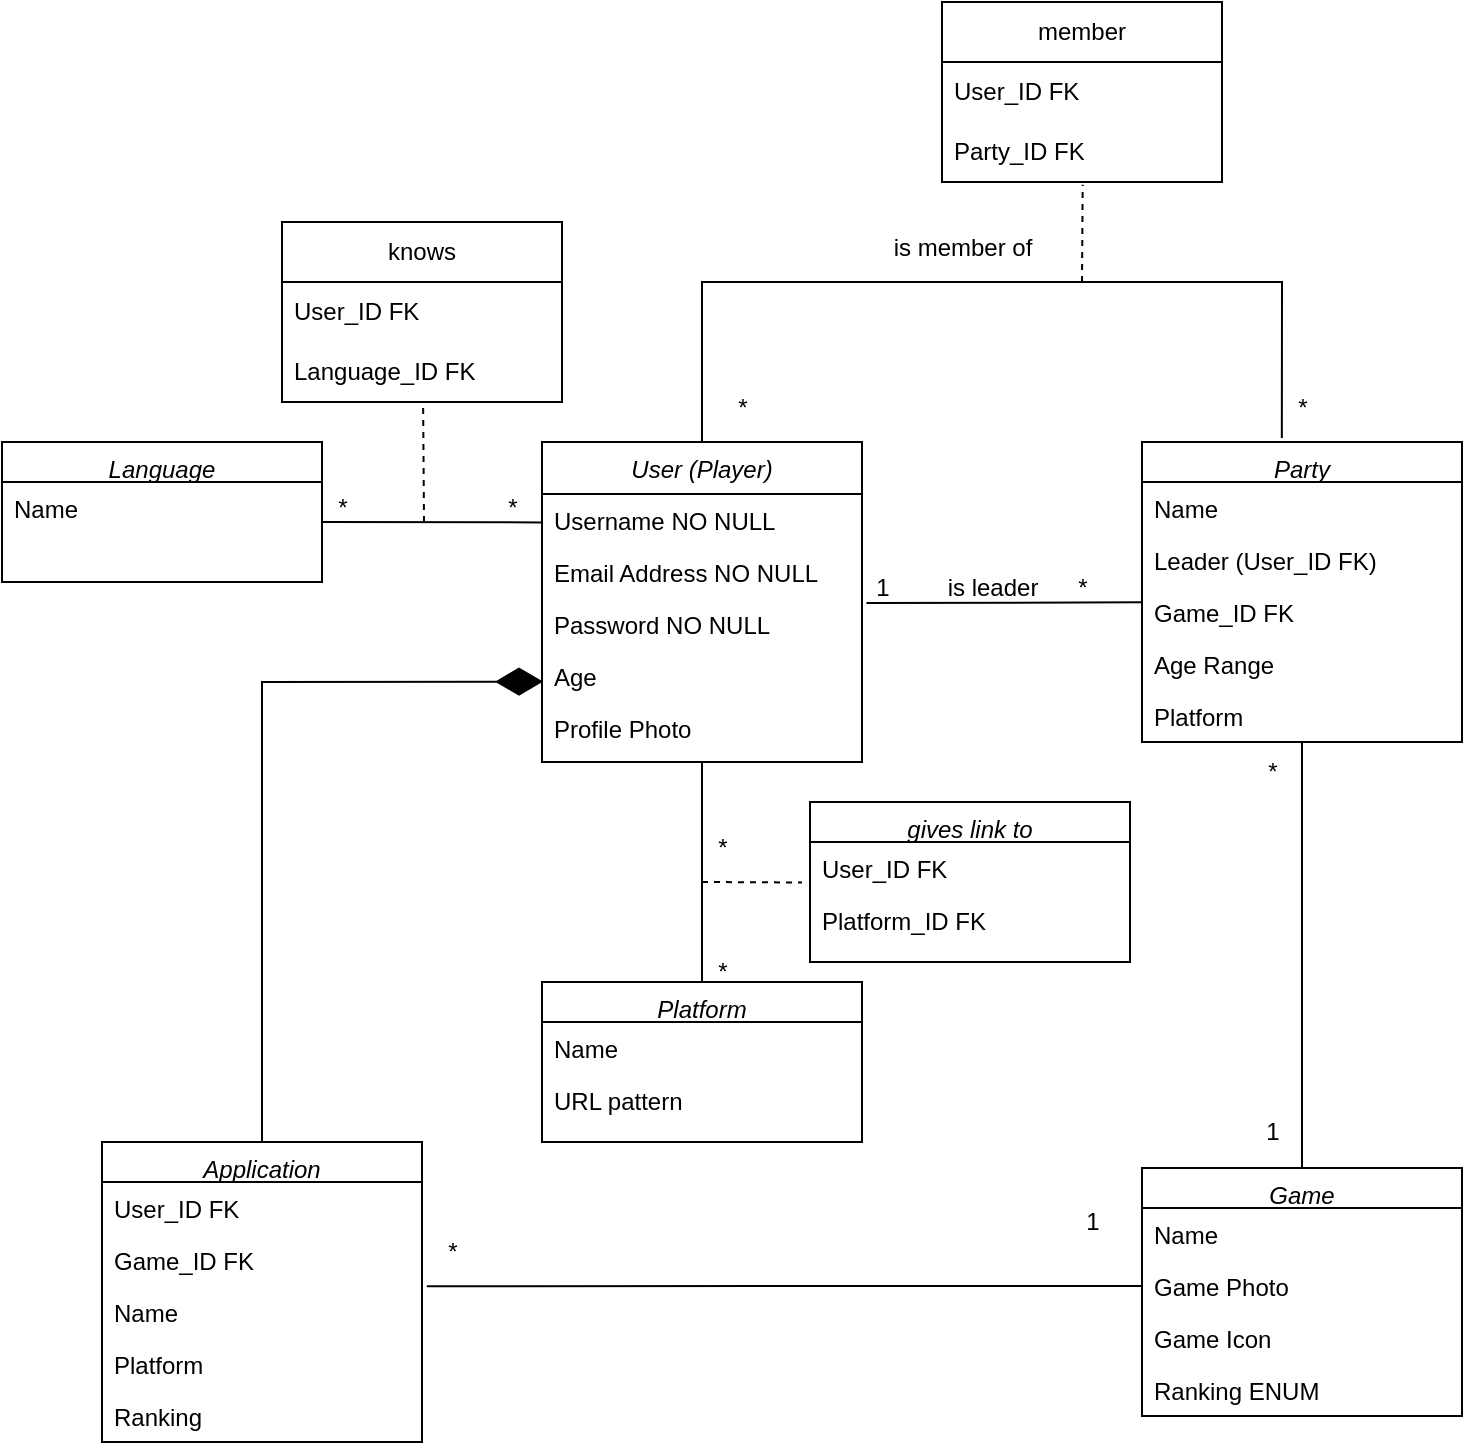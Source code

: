 <mxfile version="24.7.1" type="device">
  <diagram id="C5RBs43oDa-KdzZeNtuy" name="Page-1">
    <mxGraphModel dx="1615" dy="2097" grid="1" gridSize="10" guides="1" tooltips="1" connect="1" arrows="1" fold="1" page="1" pageScale="1" pageWidth="827" pageHeight="1169" math="0" shadow="0">
      <root>
        <mxCell id="WIyWlLk6GJQsqaUBKTNV-0" />
        <mxCell id="WIyWlLk6GJQsqaUBKTNV-1" parent="WIyWlLk6GJQsqaUBKTNV-0" />
        <mxCell id="zkfFHV4jXpPFQw0GAbJ--0" value="User (Player)" style="swimlane;fontStyle=2;align=center;verticalAlign=top;childLayout=stackLayout;horizontal=1;startSize=26;horizontalStack=0;resizeParent=1;resizeLast=0;collapsible=1;marginBottom=0;rounded=0;shadow=0;strokeWidth=1;" parent="WIyWlLk6GJQsqaUBKTNV-1" vertex="1">
          <mxGeometry x="280" y="120" width="160" height="160" as="geometry">
            <mxRectangle x="230" y="140" width="160" height="26" as="alternateBounds" />
          </mxGeometry>
        </mxCell>
        <mxCell id="zkfFHV4jXpPFQw0GAbJ--1" value="Username NO NULL" style="text;align=left;verticalAlign=top;spacingLeft=4;spacingRight=4;overflow=hidden;rotatable=0;points=[[0,0.5],[1,0.5]];portConstraint=eastwest;" parent="zkfFHV4jXpPFQw0GAbJ--0" vertex="1">
          <mxGeometry y="26" width="160" height="26" as="geometry" />
        </mxCell>
        <mxCell id="zkfFHV4jXpPFQw0GAbJ--2" value="Email Address NO NULL" style="text;align=left;verticalAlign=top;spacingLeft=4;spacingRight=4;overflow=hidden;rotatable=0;points=[[0,0.5],[1,0.5]];portConstraint=eastwest;rounded=0;shadow=0;html=0;" parent="zkfFHV4jXpPFQw0GAbJ--0" vertex="1">
          <mxGeometry y="52" width="160" height="26" as="geometry" />
        </mxCell>
        <mxCell id="zkfFHV4jXpPFQw0GAbJ--3" value="Password NO NULL" style="text;align=left;verticalAlign=top;spacingLeft=4;spacingRight=4;overflow=hidden;rotatable=0;points=[[0,0.5],[1,0.5]];portConstraint=eastwest;rounded=0;shadow=0;html=0;" parent="zkfFHV4jXpPFQw0GAbJ--0" vertex="1">
          <mxGeometry y="78" width="160" height="26" as="geometry" />
        </mxCell>
        <mxCell id="M_ysaosaSIex-f8YSDbI-6" value="Age" style="text;align=left;verticalAlign=top;spacingLeft=4;spacingRight=4;overflow=hidden;rotatable=0;points=[[0,0.5],[1,0.5]];portConstraint=eastwest;rounded=0;shadow=0;html=0;" parent="zkfFHV4jXpPFQw0GAbJ--0" vertex="1">
          <mxGeometry y="104" width="160" height="26" as="geometry" />
        </mxCell>
        <mxCell id="M_ysaosaSIex-f8YSDbI-27" value="Profile Photo" style="text;align=left;verticalAlign=top;spacingLeft=4;spacingRight=4;overflow=hidden;rotatable=0;points=[[0,0.5],[1,0.5]];portConstraint=eastwest;rounded=0;shadow=0;html=0;" parent="zkfFHV4jXpPFQw0GAbJ--0" vertex="1">
          <mxGeometry y="130" width="160" height="26" as="geometry" />
        </mxCell>
        <mxCell id="M_ysaosaSIex-f8YSDbI-2" value="Application" style="swimlane;fontStyle=2;align=center;verticalAlign=top;childLayout=stackLayout;horizontal=1;startSize=20;horizontalStack=0;resizeParent=1;resizeLast=0;collapsible=1;marginBottom=0;rounded=0;shadow=0;strokeWidth=1;" parent="WIyWlLk6GJQsqaUBKTNV-1" vertex="1">
          <mxGeometry x="60" y="470" width="160" height="150" as="geometry">
            <mxRectangle x="230" y="140" width="160" height="26" as="alternateBounds" />
          </mxGeometry>
        </mxCell>
        <mxCell id="M_ysaosaSIex-f8YSDbI-3" value="User_ID FK" style="text;align=left;verticalAlign=top;spacingLeft=4;spacingRight=4;overflow=hidden;rotatable=0;points=[[0,0.5],[1,0.5]];portConstraint=eastwest;" parent="M_ysaosaSIex-f8YSDbI-2" vertex="1">
          <mxGeometry y="20" width="160" height="26" as="geometry" />
        </mxCell>
        <mxCell id="M_ysaosaSIex-f8YSDbI-4" value="Game_ID FK" style="text;align=left;verticalAlign=top;spacingLeft=4;spacingRight=4;overflow=hidden;rotatable=0;points=[[0,0.5],[1,0.5]];portConstraint=eastwest;rounded=0;shadow=0;html=0;" parent="M_ysaosaSIex-f8YSDbI-2" vertex="1">
          <mxGeometry y="46" width="160" height="26" as="geometry" />
        </mxCell>
        <mxCell id="M_ysaosaSIex-f8YSDbI-5" value="Name" style="text;align=left;verticalAlign=top;spacingLeft=4;spacingRight=4;overflow=hidden;rotatable=0;points=[[0,0.5],[1,0.5]];portConstraint=eastwest;rounded=0;shadow=0;html=0;" parent="M_ysaosaSIex-f8YSDbI-2" vertex="1">
          <mxGeometry y="72" width="160" height="26" as="geometry" />
        </mxCell>
        <mxCell id="M_ysaosaSIex-f8YSDbI-54" value="Platform" style="text;align=left;verticalAlign=top;spacingLeft=4;spacingRight=4;overflow=hidden;rotatable=0;points=[[0,0.5],[1,0.5]];portConstraint=eastwest;rounded=0;shadow=0;html=0;" parent="M_ysaosaSIex-f8YSDbI-2" vertex="1">
          <mxGeometry y="98" width="160" height="26" as="geometry" />
        </mxCell>
        <mxCell id="M_ysaosaSIex-f8YSDbI-55" value="Ranking" style="text;align=left;verticalAlign=top;spacingLeft=4;spacingRight=4;overflow=hidden;rotatable=0;points=[[0,0.5],[1,0.5]];portConstraint=eastwest;rounded=0;shadow=0;html=0;" parent="M_ysaosaSIex-f8YSDbI-2" vertex="1">
          <mxGeometry y="124" width="160" height="26" as="geometry" />
        </mxCell>
        <mxCell id="M_ysaosaSIex-f8YSDbI-8" value="Language" style="swimlane;fontStyle=2;align=center;verticalAlign=top;childLayout=stackLayout;horizontal=1;startSize=20;horizontalStack=0;resizeParent=1;resizeLast=0;collapsible=1;marginBottom=0;rounded=0;shadow=0;strokeWidth=1;" parent="WIyWlLk6GJQsqaUBKTNV-1" vertex="1">
          <mxGeometry x="10" y="120" width="160" height="70" as="geometry">
            <mxRectangle x="230" y="140" width="160" height="26" as="alternateBounds" />
          </mxGeometry>
        </mxCell>
        <mxCell id="M_ysaosaSIex-f8YSDbI-9" value="Name" style="text;align=left;verticalAlign=top;spacingLeft=4;spacingRight=4;overflow=hidden;rotatable=0;points=[[0,0.5],[1,0.5]];portConstraint=eastwest;" parent="M_ysaosaSIex-f8YSDbI-8" vertex="1">
          <mxGeometry y="20" width="160" height="26" as="geometry" />
        </mxCell>
        <mxCell id="M_ysaosaSIex-f8YSDbI-12" value="" style="endArrow=none;html=1;rounded=0;exitX=1.001;exitY=0.698;exitDx=0;exitDy=0;exitPerimeter=0;entryX=1.019;entryY=0.678;entryDx=0;entryDy=0;entryPerimeter=0;" parent="WIyWlLk6GJQsqaUBKTNV-1" edge="1">
          <mxGeometry width="50" height="50" relative="1" as="geometry">
            <mxPoint x="170.0" y="159.998" as="sourcePoint" />
            <mxPoint x="280.41" y="160.19" as="targetPoint" />
          </mxGeometry>
        </mxCell>
        <mxCell id="M_ysaosaSIex-f8YSDbI-14" value="*" style="text;html=1;align=center;verticalAlign=middle;resizable=0;points=[];autosize=1;strokeColor=none;fillColor=none;" parent="WIyWlLk6GJQsqaUBKTNV-1" vertex="1">
          <mxGeometry x="165" y="138" width="30" height="30" as="geometry" />
        </mxCell>
        <mxCell id="M_ysaosaSIex-f8YSDbI-15" value="*" style="text;html=1;align=center;verticalAlign=middle;resizable=0;points=[];autosize=1;strokeColor=none;fillColor=none;" parent="WIyWlLk6GJQsqaUBKTNV-1" vertex="1">
          <mxGeometry x="250" y="138" width="30" height="30" as="geometry" />
        </mxCell>
        <mxCell id="M_ysaosaSIex-f8YSDbI-16" value="" style="endArrow=none;dashed=1;html=1;rounded=0;entryX=0.504;entryY=1.005;entryDx=0;entryDy=0;entryPerimeter=0;" parent="WIyWlLk6GJQsqaUBKTNV-1" target="M_ysaosaSIex-f8YSDbI-20" edge="1">
          <mxGeometry width="50" height="50" relative="1" as="geometry">
            <mxPoint x="221" y="160" as="sourcePoint" />
            <mxPoint x="220" y="60" as="targetPoint" />
          </mxGeometry>
        </mxCell>
        <mxCell id="M_ysaosaSIex-f8YSDbI-18" value="knows" style="swimlane;fontStyle=0;childLayout=stackLayout;horizontal=1;startSize=30;horizontalStack=0;resizeParent=1;resizeParentMax=0;resizeLast=0;collapsible=1;marginBottom=0;whiteSpace=wrap;html=1;" parent="WIyWlLk6GJQsqaUBKTNV-1" vertex="1">
          <mxGeometry x="150" y="10" width="140" height="90" as="geometry" />
        </mxCell>
        <mxCell id="M_ysaosaSIex-f8YSDbI-19" value="User_ID FK" style="text;strokeColor=none;fillColor=none;align=left;verticalAlign=middle;spacingLeft=4;spacingRight=4;overflow=hidden;points=[[0,0.5],[1,0.5]];portConstraint=eastwest;rotatable=0;whiteSpace=wrap;html=1;" parent="M_ysaosaSIex-f8YSDbI-18" vertex="1">
          <mxGeometry y="30" width="140" height="30" as="geometry" />
        </mxCell>
        <mxCell id="M_ysaosaSIex-f8YSDbI-20" value="Language_ID FK" style="text;strokeColor=none;fillColor=none;align=left;verticalAlign=middle;spacingLeft=4;spacingRight=4;overflow=hidden;points=[[0,0.5],[1,0.5]];portConstraint=eastwest;rotatable=0;whiteSpace=wrap;html=1;" parent="M_ysaosaSIex-f8YSDbI-18" vertex="1">
          <mxGeometry y="60" width="140" height="30" as="geometry" />
        </mxCell>
        <mxCell id="M_ysaosaSIex-f8YSDbI-22" value="" style="endArrow=diamondThin;html=1;rounded=0;exitX=0.5;exitY=0;exitDx=0;exitDy=0;startArrow=none;startFill=0;endFill=1;endSize=21;entryX=0.003;entryY=0.607;entryDx=0;entryDy=0;entryPerimeter=0;" parent="WIyWlLk6GJQsqaUBKTNV-1" source="M_ysaosaSIex-f8YSDbI-2" target="M_ysaosaSIex-f8YSDbI-6" edge="1">
          <mxGeometry width="50" height="50" relative="1" as="geometry">
            <mxPoint x="310" y="300" as="sourcePoint" />
            <mxPoint x="360" y="300" as="targetPoint" />
            <Array as="points">
              <mxPoint x="140" y="240" />
            </Array>
          </mxGeometry>
        </mxCell>
        <mxCell id="M_ysaosaSIex-f8YSDbI-23" value="Game" style="swimlane;fontStyle=2;align=center;verticalAlign=top;childLayout=stackLayout;horizontal=1;startSize=20;horizontalStack=0;resizeParent=1;resizeLast=0;collapsible=1;marginBottom=0;rounded=0;shadow=0;strokeWidth=1;" parent="WIyWlLk6GJQsqaUBKTNV-1" vertex="1">
          <mxGeometry x="580" y="483" width="160" height="124" as="geometry">
            <mxRectangle x="230" y="140" width="160" height="26" as="alternateBounds" />
          </mxGeometry>
        </mxCell>
        <mxCell id="M_ysaosaSIex-f8YSDbI-24" value="Name" style="text;align=left;verticalAlign=top;spacingLeft=4;spacingRight=4;overflow=hidden;rotatable=0;points=[[0,0.5],[1,0.5]];portConstraint=eastwest;" parent="M_ysaosaSIex-f8YSDbI-23" vertex="1">
          <mxGeometry y="20" width="160" height="26" as="geometry" />
        </mxCell>
        <mxCell id="M_ysaosaSIex-f8YSDbI-28" value="Game Photo" style="text;align=left;verticalAlign=top;spacingLeft=4;spacingRight=4;overflow=hidden;rotatable=0;points=[[0,0.5],[1,0.5]];portConstraint=eastwest;" parent="M_ysaosaSIex-f8YSDbI-23" vertex="1">
          <mxGeometry y="46" width="160" height="26" as="geometry" />
        </mxCell>
        <mxCell id="M_ysaosaSIex-f8YSDbI-29" value="Game Icon" style="text;align=left;verticalAlign=top;spacingLeft=4;spacingRight=4;overflow=hidden;rotatable=0;points=[[0,0.5],[1,0.5]];portConstraint=eastwest;" parent="M_ysaosaSIex-f8YSDbI-23" vertex="1">
          <mxGeometry y="72" width="160" height="26" as="geometry" />
        </mxCell>
        <mxCell id="M_ysaosaSIex-f8YSDbI-56" value="Ranking ENUM" style="text;align=left;verticalAlign=top;spacingLeft=4;spacingRight=4;overflow=hidden;rotatable=0;points=[[0,0.5],[1,0.5]];portConstraint=eastwest;rounded=0;shadow=0;html=0;" parent="M_ysaosaSIex-f8YSDbI-23" vertex="1">
          <mxGeometry y="98" width="160" height="26" as="geometry" />
        </mxCell>
        <mxCell id="M_ysaosaSIex-f8YSDbI-30" value="" style="endArrow=none;html=1;rounded=0;exitX=0;exitY=0.5;exitDx=0;exitDy=0;entryX=1.015;entryY=1.003;entryDx=0;entryDy=0;entryPerimeter=0;" parent="WIyWlLk6GJQsqaUBKTNV-1" source="M_ysaosaSIex-f8YSDbI-28" target="M_ysaosaSIex-f8YSDbI-4" edge="1">
          <mxGeometry width="50" height="50" relative="1" as="geometry">
            <mxPoint x="250" y="410" as="sourcePoint" />
            <mxPoint x="300" y="360" as="targetPoint" />
            <Array as="points" />
          </mxGeometry>
        </mxCell>
        <mxCell id="M_ysaosaSIex-f8YSDbI-31" value="*" style="text;html=1;align=center;verticalAlign=middle;resizable=0;points=[];autosize=1;strokeColor=none;fillColor=none;" parent="WIyWlLk6GJQsqaUBKTNV-1" vertex="1">
          <mxGeometry x="220" y="510" width="30" height="30" as="geometry" />
        </mxCell>
        <mxCell id="M_ysaosaSIex-f8YSDbI-33" value="1" style="text;html=1;align=center;verticalAlign=middle;resizable=0;points=[];autosize=1;strokeColor=none;fillColor=none;" parent="WIyWlLk6GJQsqaUBKTNV-1" vertex="1">
          <mxGeometry x="540" y="495" width="30" height="30" as="geometry" />
        </mxCell>
        <mxCell id="M_ysaosaSIex-f8YSDbI-35" value="Party" style="swimlane;fontStyle=2;align=center;verticalAlign=top;childLayout=stackLayout;horizontal=1;startSize=20;horizontalStack=0;resizeParent=1;resizeLast=0;collapsible=1;marginBottom=0;rounded=0;shadow=0;strokeWidth=1;" parent="WIyWlLk6GJQsqaUBKTNV-1" vertex="1">
          <mxGeometry x="580" y="120" width="160" height="150" as="geometry">
            <mxRectangle x="230" y="140" width="160" height="26" as="alternateBounds" />
          </mxGeometry>
        </mxCell>
        <mxCell id="M_ysaosaSIex-f8YSDbI-36" value="Name" style="text;align=left;verticalAlign=top;spacingLeft=4;spacingRight=4;overflow=hidden;rotatable=0;points=[[0,0.5],[1,0.5]];portConstraint=eastwest;" parent="M_ysaosaSIex-f8YSDbI-35" vertex="1">
          <mxGeometry y="20" width="160" height="26" as="geometry" />
        </mxCell>
        <mxCell id="M_ysaosaSIex-f8YSDbI-37" value="Leader (User_ID FK)" style="text;align=left;verticalAlign=top;spacingLeft=4;spacingRight=4;overflow=hidden;rotatable=0;points=[[0,0.5],[1,0.5]];portConstraint=eastwest;" parent="M_ysaosaSIex-f8YSDbI-35" vertex="1">
          <mxGeometry y="46" width="160" height="26" as="geometry" />
        </mxCell>
        <mxCell id="E8ivGVw3P17KLz8p5qqN-0" value="Game_ID FK" style="text;align=left;verticalAlign=top;spacingLeft=4;spacingRight=4;overflow=hidden;rotatable=0;points=[[0,0.5],[1,0.5]];portConstraint=eastwest;rounded=0;shadow=0;html=0;" vertex="1" parent="M_ysaosaSIex-f8YSDbI-35">
          <mxGeometry y="72" width="160" height="26" as="geometry" />
        </mxCell>
        <mxCell id="M_ysaosaSIex-f8YSDbI-52" value="Age Range" style="text;align=left;verticalAlign=top;spacingLeft=4;spacingRight=4;overflow=hidden;rotatable=0;points=[[0,0.5],[1,0.5]];portConstraint=eastwest;" parent="M_ysaosaSIex-f8YSDbI-35" vertex="1">
          <mxGeometry y="98" width="160" height="26" as="geometry" />
        </mxCell>
        <mxCell id="M_ysaosaSIex-f8YSDbI-53" value="Platform" style="text;align=left;verticalAlign=top;spacingLeft=4;spacingRight=4;overflow=hidden;rotatable=0;points=[[0,0.5],[1,0.5]];portConstraint=eastwest;" parent="M_ysaosaSIex-f8YSDbI-35" vertex="1">
          <mxGeometry y="124" width="160" height="26" as="geometry" />
        </mxCell>
        <mxCell id="M_ysaosaSIex-f8YSDbI-38" value="" style="endArrow=none;html=1;rounded=0;exitX=1.014;exitY=0.096;exitDx=0;exitDy=0;exitPerimeter=0;entryX=-0.003;entryY=0.314;entryDx=0;entryDy=0;entryPerimeter=0;" parent="WIyWlLk6GJQsqaUBKTNV-1" source="zkfFHV4jXpPFQw0GAbJ--3" target="E8ivGVw3P17KLz8p5qqN-0" edge="1">
          <mxGeometry width="50" height="50" relative="1" as="geometry">
            <mxPoint x="500" y="220" as="sourcePoint" />
            <mxPoint x="570" y="200" as="targetPoint" />
          </mxGeometry>
        </mxCell>
        <mxCell id="M_ysaosaSIex-f8YSDbI-39" value="is leader" style="text;html=1;align=center;verticalAlign=middle;resizable=0;points=[];autosize=1;strokeColor=none;fillColor=none;" parent="WIyWlLk6GJQsqaUBKTNV-1" vertex="1">
          <mxGeometry x="470" y="178" width="70" height="30" as="geometry" />
        </mxCell>
        <mxCell id="M_ysaosaSIex-f8YSDbI-40" value="1" style="text;html=1;align=center;verticalAlign=middle;resizable=0;points=[];autosize=1;strokeColor=none;fillColor=none;" parent="WIyWlLk6GJQsqaUBKTNV-1" vertex="1">
          <mxGeometry x="435" y="178" width="30" height="30" as="geometry" />
        </mxCell>
        <mxCell id="M_ysaosaSIex-f8YSDbI-41" value="*" style="text;html=1;align=center;verticalAlign=middle;resizable=0;points=[];autosize=1;strokeColor=none;fillColor=none;" parent="WIyWlLk6GJQsqaUBKTNV-1" vertex="1">
          <mxGeometry x="535" y="178" width="30" height="30" as="geometry" />
        </mxCell>
        <mxCell id="M_ysaosaSIex-f8YSDbI-42" value="" style="endArrow=none;html=1;rounded=0;exitX=0.5;exitY=0;exitDx=0;exitDy=0;entryX=0.437;entryY=-0.013;entryDx=0;entryDy=0;entryPerimeter=0;" parent="WIyWlLk6GJQsqaUBKTNV-1" source="zkfFHV4jXpPFQw0GAbJ--0" target="M_ysaosaSIex-f8YSDbI-35" edge="1">
          <mxGeometry width="50" height="50" relative="1" as="geometry">
            <mxPoint x="500" y="60" as="sourcePoint" />
            <mxPoint x="550" y="10" as="targetPoint" />
            <Array as="points">
              <mxPoint x="360" y="40" />
              <mxPoint x="650" y="40" />
            </Array>
          </mxGeometry>
        </mxCell>
        <mxCell id="M_ysaosaSIex-f8YSDbI-43" value="is member of" style="text;html=1;align=center;verticalAlign=middle;resizable=0;points=[];autosize=1;strokeColor=none;fillColor=none;" parent="WIyWlLk6GJQsqaUBKTNV-1" vertex="1">
          <mxGeometry x="445" y="8" width="90" height="30" as="geometry" />
        </mxCell>
        <mxCell id="M_ysaosaSIex-f8YSDbI-44" value="*" style="text;html=1;align=center;verticalAlign=middle;resizable=0;points=[];autosize=1;strokeColor=none;fillColor=none;" parent="WIyWlLk6GJQsqaUBKTNV-1" vertex="1">
          <mxGeometry x="365" y="88" width="30" height="30" as="geometry" />
        </mxCell>
        <mxCell id="M_ysaosaSIex-f8YSDbI-45" value="*" style="text;html=1;align=center;verticalAlign=middle;resizable=0;points=[];autosize=1;strokeColor=none;fillColor=none;" parent="WIyWlLk6GJQsqaUBKTNV-1" vertex="1">
          <mxGeometry x="645" y="88" width="30" height="30" as="geometry" />
        </mxCell>
        <mxCell id="M_ysaosaSIex-f8YSDbI-46" value="" style="endArrow=none;dashed=1;html=1;rounded=0;entryX=0.431;entryY=1.044;entryDx=0;entryDy=0;entryPerimeter=0;" parent="WIyWlLk6GJQsqaUBKTNV-1" edge="1">
          <mxGeometry width="50" height="50" relative="1" as="geometry">
            <mxPoint x="550" y="40" as="sourcePoint" />
            <mxPoint x="550.34" y="-8.68" as="targetPoint" />
          </mxGeometry>
        </mxCell>
        <mxCell id="M_ysaosaSIex-f8YSDbI-48" value="member" style="swimlane;fontStyle=0;childLayout=stackLayout;horizontal=1;startSize=30;horizontalStack=0;resizeParent=1;resizeParentMax=0;resizeLast=0;collapsible=1;marginBottom=0;whiteSpace=wrap;html=1;" parent="WIyWlLk6GJQsqaUBKTNV-1" vertex="1">
          <mxGeometry x="480" y="-100" width="140" height="90" as="geometry" />
        </mxCell>
        <mxCell id="M_ysaosaSIex-f8YSDbI-49" value="User_ID FK" style="text;strokeColor=none;fillColor=none;align=left;verticalAlign=middle;spacingLeft=4;spacingRight=4;overflow=hidden;points=[[0,0.5],[1,0.5]];portConstraint=eastwest;rotatable=0;whiteSpace=wrap;html=1;" parent="M_ysaosaSIex-f8YSDbI-48" vertex="1">
          <mxGeometry y="30" width="140" height="30" as="geometry" />
        </mxCell>
        <mxCell id="M_ysaosaSIex-f8YSDbI-50" value="Party_ID FK" style="text;strokeColor=none;fillColor=none;align=left;verticalAlign=middle;spacingLeft=4;spacingRight=4;overflow=hidden;points=[[0,0.5],[1,0.5]];portConstraint=eastwest;rotatable=0;whiteSpace=wrap;html=1;" parent="M_ysaosaSIex-f8YSDbI-48" vertex="1">
          <mxGeometry y="60" width="140" height="30" as="geometry" />
        </mxCell>
        <mxCell id="M_ysaosaSIex-f8YSDbI-57" value="" style="endArrow=none;html=1;rounded=0;exitX=0.5;exitY=1;exitDx=0;exitDy=0;entryX=0.5;entryY=0;entryDx=0;entryDy=0;" parent="WIyWlLk6GJQsqaUBKTNV-1" source="M_ysaosaSIex-f8YSDbI-35" target="M_ysaosaSIex-f8YSDbI-23" edge="1">
          <mxGeometry width="50" height="50" relative="1" as="geometry">
            <mxPoint x="690" y="350" as="sourcePoint" />
            <mxPoint x="980" y="490" as="targetPoint" />
          </mxGeometry>
        </mxCell>
        <mxCell id="M_ysaosaSIex-f8YSDbI-62" value="1" style="text;html=1;align=center;verticalAlign=middle;resizable=0;points=[];autosize=1;strokeColor=none;fillColor=none;" parent="WIyWlLk6GJQsqaUBKTNV-1" vertex="1">
          <mxGeometry x="630" y="450" width="30" height="30" as="geometry" />
        </mxCell>
        <mxCell id="M_ysaosaSIex-f8YSDbI-63" value="*" style="text;html=1;align=center;verticalAlign=middle;resizable=0;points=[];autosize=1;strokeColor=none;fillColor=none;" parent="WIyWlLk6GJQsqaUBKTNV-1" vertex="1">
          <mxGeometry x="630" y="270" width="30" height="30" as="geometry" />
        </mxCell>
        <mxCell id="M_ysaosaSIex-f8YSDbI-68" value="Platform" style="swimlane;fontStyle=2;align=center;verticalAlign=top;childLayout=stackLayout;horizontal=1;startSize=20;horizontalStack=0;resizeParent=1;resizeLast=0;collapsible=1;marginBottom=0;rounded=0;shadow=0;strokeWidth=1;" parent="WIyWlLk6GJQsqaUBKTNV-1" vertex="1">
          <mxGeometry x="280" y="390" width="160" height="80" as="geometry">
            <mxRectangle x="230" y="140" width="160" height="26" as="alternateBounds" />
          </mxGeometry>
        </mxCell>
        <mxCell id="M_ysaosaSIex-f8YSDbI-69" value="Name" style="text;align=left;verticalAlign=top;spacingLeft=4;spacingRight=4;overflow=hidden;rotatable=0;points=[[0,0.5],[1,0.5]];portConstraint=eastwest;" parent="M_ysaosaSIex-f8YSDbI-68" vertex="1">
          <mxGeometry y="20" width="160" height="26" as="geometry" />
        </mxCell>
        <mxCell id="M_ysaosaSIex-f8YSDbI-70" value="URL pattern" style="text;align=left;verticalAlign=top;spacingLeft=4;spacingRight=4;overflow=hidden;rotatable=0;points=[[0,0.5],[1,0.5]];portConstraint=eastwest;rounded=0;shadow=0;html=0;" parent="M_ysaosaSIex-f8YSDbI-68" vertex="1">
          <mxGeometry y="46" width="160" height="26" as="geometry" />
        </mxCell>
        <mxCell id="M_ysaosaSIex-f8YSDbI-74" value="" style="endArrow=none;html=1;rounded=0;entryX=0.5;entryY=1;entryDx=0;entryDy=0;exitX=0.5;exitY=0;exitDx=0;exitDy=0;" parent="WIyWlLk6GJQsqaUBKTNV-1" source="M_ysaosaSIex-f8YSDbI-68" target="zkfFHV4jXpPFQw0GAbJ--0" edge="1">
          <mxGeometry width="50" height="50" relative="1" as="geometry">
            <mxPoint x="390" y="420" as="sourcePoint" />
            <mxPoint x="440" y="370" as="targetPoint" />
          </mxGeometry>
        </mxCell>
        <mxCell id="M_ysaosaSIex-f8YSDbI-75" value="" style="endArrow=none;dashed=1;html=1;rounded=0;entryX=-0.025;entryY=0.779;entryDx=0;entryDy=0;entryPerimeter=0;" parent="WIyWlLk6GJQsqaUBKTNV-1" target="M_ysaosaSIex-f8YSDbI-77" edge="1">
          <mxGeometry width="50" height="50" relative="1" as="geometry">
            <mxPoint x="360" y="340" as="sourcePoint" />
            <mxPoint x="450" y="360" as="targetPoint" />
          </mxGeometry>
        </mxCell>
        <mxCell id="M_ysaosaSIex-f8YSDbI-76" value="gives link to" style="swimlane;fontStyle=2;align=center;verticalAlign=top;childLayout=stackLayout;horizontal=1;startSize=20;horizontalStack=0;resizeParent=1;resizeLast=0;collapsible=1;marginBottom=0;rounded=0;shadow=0;strokeWidth=1;" parent="WIyWlLk6GJQsqaUBKTNV-1" vertex="1">
          <mxGeometry x="414" y="300" width="160" height="80" as="geometry">
            <mxRectangle x="230" y="140" width="160" height="26" as="alternateBounds" />
          </mxGeometry>
        </mxCell>
        <mxCell id="M_ysaosaSIex-f8YSDbI-77" value="User_ID FK" style="text;align=left;verticalAlign=top;spacingLeft=4;spacingRight=4;overflow=hidden;rotatable=0;points=[[0,0.5],[1,0.5]];portConstraint=eastwest;" parent="M_ysaosaSIex-f8YSDbI-76" vertex="1">
          <mxGeometry y="20" width="160" height="26" as="geometry" />
        </mxCell>
        <mxCell id="M_ysaosaSIex-f8YSDbI-78" value="Platform_ID FK" style="text;align=left;verticalAlign=top;spacingLeft=4;spacingRight=4;overflow=hidden;rotatable=0;points=[[0,0.5],[1,0.5]];portConstraint=eastwest;rounded=0;shadow=0;html=0;" parent="M_ysaosaSIex-f8YSDbI-76" vertex="1">
          <mxGeometry y="46" width="160" height="26" as="geometry" />
        </mxCell>
        <mxCell id="M_ysaosaSIex-f8YSDbI-79" value="*" style="text;html=1;align=center;verticalAlign=middle;resizable=0;points=[];autosize=1;strokeColor=none;fillColor=none;" parent="WIyWlLk6GJQsqaUBKTNV-1" vertex="1">
          <mxGeometry x="355" y="308" width="30" height="30" as="geometry" />
        </mxCell>
        <mxCell id="M_ysaosaSIex-f8YSDbI-80" value="*" style="text;html=1;align=center;verticalAlign=middle;resizable=0;points=[];autosize=1;strokeColor=none;fillColor=none;" parent="WIyWlLk6GJQsqaUBKTNV-1" vertex="1">
          <mxGeometry x="355" y="370" width="30" height="30" as="geometry" />
        </mxCell>
      </root>
    </mxGraphModel>
  </diagram>
</mxfile>
